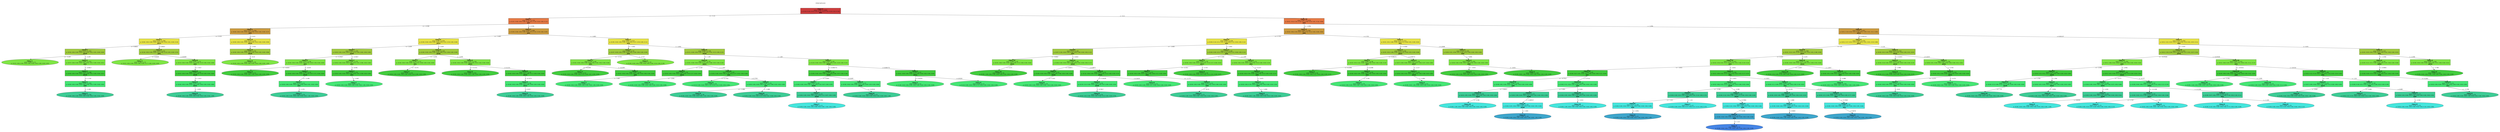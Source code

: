 digraph Tree {
splines=false;
graph [pad=".25", ranksep="0.5", nodesep="1"];
node [shape=rect, style="filled", color="black", fontname="helvetica",fillcolor="white"] ;
edge [fontname="helvetica"] ;
0 [label="mfeat-karhunen", shape=plaintext];
0:s -> 1:n [style=invis];   
1 [label=<<b> Class=1 </b> <br/> error: 1.000, n=2000 <br/> p: (0.10, 0.10, 0.10, 0.10, 0.10, 0.10, 0.10, 0.10, 0.10, 0.10) <br/><b>att1</b>>, fillcolor="0.000 0.7 0.800", shape="rect"];
2 [label=<<b> Class=7 </b> <br/> error: 0.725, n=724 <br/> p: (0.25, 0.00, 0.00, 0.00, 0.04, 0.21, 0.10, 0.26, 0.00, 0.13) <br/><b>att7</b>>, fillcolor="0.055 0.7 0.900", shape="rect"];
1:s -> 2:n [label="<= -5.11"] ;
3 [label=<<b> Class=1 </b> <br/> error: 0.427, n=258 <br/> p: (0.64, 0.00, 0.00, 0.00, 0.03, 0.00, 0.04, 0.02, 0.00, 0.27) <br/><b>att5</b>>, fillcolor="0.109 0.7 0.800", shape="rect"];
2:s -> 3:n [label="<= -2.558"] ;
4 [label=<<b> Class=1 </b> <br/> error: 0.332, n=206 <br/> p: (0.80, 0.00, 0.00, 0.00, 0.04, 0.00, 0.04, 0.01, 0.00, 0.10) <br/><b>att11</b>>, fillcolor="0.164 0.7 0.900", shape="rect"];
3:s -> 4:n [label="<= 5.523"] ;
5 [label=<<b> Class=1 </b> <br/> error: 0.133, n=163 <br/> p: (0.94, 0.00, 0.00, 0.00, 0.01, 0.01, 0.01, 0.01, 0.00, 0.04) <br/><b>att10</b>>, fillcolor="0.218 0.7 0.800", shape="rect"];
4:s -> 5:n [label="<= 0.6821"] ;
6 [label=<<b> Class=1 </b> <br/> error: 0.406, n=11 <br/> p: (0.45, 0.00, 0.00, 0.00, 0.00, 0.00, 0.00, 0.09, 0.00, 0.45) >, fillcolor="0.273 0.7 0.900", shape="oval"];
5:s -> 6:n [label="<= -5.297"] ;
7 [label=<<b> Class=1 </b> <br/> error: 0.069, n=152 <br/> p: (0.97, 0.00, 0.00, 0.00, 0.01, 0.01, 0.01, 0.00, 0.00, 0.01) <br/><b>att5</b>>, fillcolor="0.273 0.7 0.900", shape="rect"];
5:s -> 7:n [label="> -5.297"] ;
8 [label=<<b> Class=1 </b> <br/> error: 0.035, n=148 <br/> p: (0.99, 0.00, 0.00, 0.00, 0.00, 0.00, 0.01, 0.00, 0.00, 0.01) <br/><b>att18</b>>, fillcolor="0.327 0.7 0.800", shape="rect"];
7:s -> 8:n [label="> -0.9817"] ;
9 [label=<<b> Class=1 </b> <br/> error: 0.018, n=143 <br/> p: (0.99, 0.00, 0.00, 0.00, 0.00, 0.00, 0.01, 0.00, 0.00, 0.00) <br/><b>att6</b>>, fillcolor="0.382 0.7 0.900", shape="rect"];
8:s -> 9:n [label="<= 2.742"] ;
10 [label=<<b> Class=1 </b> <br/> error: 0.000, n=136 <br/> p: (1.00, 0.00, 0.00, 0.00, 0.00, 0.00, 0.00, 0.00, 0.00, 0.00) >, fillcolor="0.436 0.7 0.800", shape="oval"];
9:s -> 10:n [label="> -1.248"] ;
11 [label=<<b> Class=9 </b> <br/> error: 0.637, n=43 <br/> p: (0.26, 0.00, 0.00, 0.00, 0.16, 0.00, 0.19, 0.05, 0.00, 0.35) <br/><b>att4</b>>, fillcolor="0.218 0.7 0.800", shape="rect"];
4:s -> 11:n [label="> 0.6821"] ;
12 [label=<<b> Class=1 </b> <br/> error: 0.196, n=12 <br/> p: (0.83, 0.00, 0.00, 0.00, 0.00, 0.00, 0.17, 0.00, 0.00, 0.00) >, fillcolor="0.273 0.7 0.900", shape="oval"];
11:s -> 12:n [label="<= 0.8269"] ;
13 [label=<<b> Class=9 </b> <br/> error: 0.561, n=31 <br/> p: (0.03, 0.00, 0.00, 0.00, 0.23, 0.00, 0.19, 0.06, 0.00, 0.48) <br/><b>att4</b>>, fillcolor="0.273 0.7 0.900", shape="rect"];
11:s -> 13:n [label="> 0.8269"] ;
14 [label=<<b> Class=9 </b> <br/> error: 0.404, n=22 <br/> p: (0.05, 0.00, 0.00, 0.00, 0.00, 0.00, 0.18, 0.09, 0.00, 0.68) <br/><b>att28</b>>, fillcolor="0.327 0.7 0.800", shape="rect"];
13:s -> 14:n [label="<= 7.417"] ;
15 [label=<<b> Class=9 </b> <br/> error: 0.193, n=17 <br/> p: (0.06, 0.00, 0.00, 0.00, 0.00, 0.00, 0.06, 0.00, 0.00, 0.88) <br/><b>att31</b>>, fillcolor="0.382 0.7 0.900", shape="rect"];
14:s -> 15:n [label="<= 1.013"] ;
16 [label=<<b> Class=9 </b> <br/> error: 0.000, n=15 <br/> p: (0.00, 0.00, 0.00, 0.00, 0.00, 0.00, 0.00, 0.00, 0.00, 1.00) >, fillcolor="0.436 0.7 0.800", shape="oval"];
15:s -> 16:n [label="> -1.859"] ;
17 [label=<<b> Class=9 </b> <br/> error: 0.123, n=52 <br/> p: (0.00, 0.00, 0.02, 0.00, 0.00, 0.00, 0.02, 0.02, 0.00, 0.94) <br/><b>att24</b>>, fillcolor="0.164 0.7 0.900", shape="rect"];
3:s -> 17:n [label="> 5.523"] ;
18 [label=<<b> Class=9 </b> <br/> error: 0.043, n=50 <br/> p: (0.00, 0.00, 0.00, 0.00, 0.00, 0.00, 0.00, 0.02, 0.00, 0.98) <br/><b>att18</b>>, fillcolor="0.218 0.7 0.800", shape="rect"];
17:s -> 18:n [label="> -1.416"] ;
19 [label=<<b> Class=9 </b> <br/> error: 0.000, n=49 <br/> p: (0.00, 0.00, 0.00, 0.00, 0.00, 0.00, 0.00, 0.00, 0.00, 1.00) >, fillcolor="0.273 0.7 0.900", shape="oval"];
18:s -> 19:n [label="> -6.22"] ;
20 [label=<<b> Class=7 </b> <br/> error: 0.626, n=466 <br/> p: (0.04, 0.00, 0.00, 0.00, 0.05, 0.33, 0.14, 0.39, 0.00, 0.05) <br/><b>att3</b>>, fillcolor="0.109 0.7 0.800", shape="rect"];
2:s -> 20:n [label="> -2.558"] ;
21 [label=<<b> Class=5 </b> <br/> error: 0.349, n=254 <br/> p: (0.00, 0.00, 0.00, 0.00, 0.00, 0.58, 0.03, 0.39, 0.00, 0.00) <br/><b>att12</b>>, fillcolor="0.164 0.7 0.900", shape="rect"];
20:s -> 21:n [label="<= -1.603"] ;
22 [label=<<b> Class=7 </b> <br/> error: 0.248, n=105 <br/> p: (0.00, 0.00, 0.00, 0.00, 0.01, 0.15, 0.02, 0.82, 0.00, 0.00) <br/><b>att45</b>>, fillcolor="0.218 0.7 0.800", shape="rect"];
21:s -> 22:n [label="<= 1.639"] ;
23 [label=<<b> Class=5 </b> <br/> error: 0.413, n=26 <br/> p: (0.00, 0.00, 0.00, 0.00, 0.04, 0.54, 0.04, 0.38, 0.00, 0.00) <br/><b>att3</b>>, fillcolor="0.273 0.7 0.900", shape="rect"];
22:s -> 23:n [label="<= -0.3927"] ;
24 [label=<<b> Class=5 </b> <br/> error: 0.000, n=12 <br/> p: (0.00, 0.00, 0.00, 0.00, 0.00, 1.00, 0.00, 0.00, 0.00, 0.00) >, fillcolor="0.327 0.7 0.800", shape="oval"];
23:s -> 24:n [label="<= -6.819"] ;
25 [label=<<b> Class=7 </b> <br/> error: 0.389, n=14 <br/> p: (0.00, 0.00, 0.00, 0.00, 0.07, 0.14, 0.07, 0.71, 0.00, 0.00) <br/><b>att10</b>>, fillcolor="0.327 0.7 0.800", shape="rect"];
23:s -> 25:n [label="> -6.819"] ;
26 [label=<<b> Class=7 </b> <br/> error: 0.132, n=11 <br/> p: (0.00, 0.00, 0.00, 0.00, 0.00, 0.00, 0.09, 0.91, 0.00, 0.00) <br/><b>att2</b>>, fillcolor="0.382 0.7 0.900", shape="rect"];
25:s -> 26:n [label="<= -5.349"] ;
27 [label=<<b> Class=7 </b> <br/> error: 0.000, n=10 <br/> p: (0.00, 0.00, 0.00, 0.00, 0.00, 0.00, 0.00, 1.00, 0.00, 0.00) >, fillcolor="0.436 0.7 0.800", shape="oval"];
26:s -> 27:n [label="> -1.372"] ;
28 [label=<<b> Class=7 </b> <br/> error: 0.081, n=79 <br/> p: (0.00, 0.00, 0.00, 0.00, 0.00, 0.03, 0.01, 0.96, 0.00, 0.00) <br/><b>att3</b>>, fillcolor="0.273 0.7 0.900", shape="rect"];
22:s -> 28:n [label="> -0.3927"] ;
29 [label=<<b> Class=7 </b> <br/> error: 0.030, n=76 <br/> p: (0.00, 0.00, 0.00, 0.00, 0.00, 0.00, 0.01, 0.99, 0.00, 0.00) <br/><b>att2</b>>, fillcolor="0.327 0.7 0.800", shape="rect"];
28:s -> 29:n [label="> -8.446"] ;
30 [label=<<b> Class=7 </b> <br/> error: 0.000, n=75 <br/> p: (0.00, 0.00, 0.00, 0.00, 0.00, 0.00, 0.00, 1.00, 0.00, 0.00) >, fillcolor="0.382 0.7 0.900", shape="oval"];
29:s -> 30:n [label="> -2.947"] ;
31 [label=<<b> Class=5 </b> <br/> error: 0.184, n=149 <br/> p: (0.00, 0.00, 0.00, 0.00, 0.00, 0.89, 0.03, 0.08, 0.00, 0.00) <br/><b>att36</b>>, fillcolor="0.218 0.7 0.800", shape="rect"];
21:s -> 31:n [label="> 1.639"] ;
32 [label=<<b> Class=7 </b> <br/> error: 0.343, n=13 <br/> p: (0.00, 0.00, 0.00, 0.00, 0.00, 0.23, 0.08, 0.69, 0.00, 0.00) <br/><b>att1</b>>, fillcolor="0.273 0.7 0.900", shape="rect"];
31:s -> 32:n [label="<= -1.878"] ;
33 [label=<<b> Class=7 </b> <br/> error: 0.141, n=10 <br/> p: (0.00, 0.00, 0.00, 0.00, 0.00, 0.00, 0.10, 0.90, 0.00, 0.00) >, fillcolor="0.327 0.7 0.800", shape="oval"];
32:s -> 33:n [label="<= -6.575"] ;
34 [label=<<b> Class=5 </b> <br/> error: 0.103, n=136 <br/> p: (0.00, 0.00, 0.00, 0.00, 0.00, 0.95, 0.03, 0.02, 0.00, 0.00) <br/><b>att23</b>>, fillcolor="0.273 0.7 0.900", shape="rect"];
31:s -> 34:n [label="> -1.878"] ;
35 [label=<<b> Class=5 </b> <br/> error: 0.000, n=101 <br/> p: (0.00, 0.00, 0.00, 0.00, 0.00, 1.00, 0.00, 0.00, 0.00, 0.00) >, fillcolor="0.327 0.7 0.800", shape="oval"];
34:s -> 35:n [label="<= 0.1531"] ;
36 [label=<<b> Class=5 </b> <br/> error: 0.277, n=35 <br/> p: (0.00, 0.00, 0.00, 0.00, 0.00, 0.80, 0.11, 0.09, 0.00, 0.00) <br/><b>att14</b>>, fillcolor="0.327 0.7 0.800", shape="rect"];
34:s -> 36:n [label="> 0.1531"] ;
37 [label=<<b> Class=5 </b> <br/> error: 0.071, n=26 <br/> p: (0.00, 0.00, 0.00, 0.00, 0.00, 0.96, 0.00, 0.04, 0.00, 0.00) <br/><b>att12</b>>, fillcolor="0.382 0.7 0.900", shape="rect"];
36:s -> 37:n [label="> -0.7273"] ;
38 [label=<<b> Class=5 </b> <br/> error: 0.000, n=24 <br/> p: (0.00, 0.00, 0.00, 0.00, 0.00, 1.00, 0.00, 0.00, 0.00, 0.00) >, fillcolor="0.436 0.7 0.800", shape="oval"];
37:s -> 38:n [label="> 2.037"] ;
39 [label=<<b> Class=7 </b> <br/> error: 0.663, n=212 <br/> p: (0.09, 0.00, 0.00, 0.00, 0.10, 0.03, 0.27, 0.39, 0.00, 0.11) <br/><b>att4</b>>, fillcolor="0.164 0.7 0.900", shape="rect"];
20:s -> 39:n [label="> -1.603"] ;
40 [label=<<b> Class=7 </b> <br/> error: 0.268, n=74 <br/> p: (0.07, 0.00, 0.00, 0.00, 0.00, 0.05, 0.00, 0.84, 0.00, 0.04) <br/><b>att4</b>>, fillcolor="0.218 0.7 0.800", shape="rect"];
39:s -> 40:n [label="<= -3.002"] ;
41 [label=<<b> Class=7 </b> <br/> error: 0.136, n=64 <br/> p: (0.02, 0.00, 0.00, 0.00, 0.00, 0.06, 0.00, 0.92, 0.00, 0.00) <br/><b>att3</b>>, fillcolor="0.273 0.7 0.900", shape="rect"];
40:s -> 41:n [label="<= -3.712"] ;
42 [label=<<b> Class=7 </b> <br/> error: 0.276, n=12 <br/> p: (0.00, 0.00, 0.00, 0.00, 0.00, 0.33, 0.00, 0.67, 0.00, 0.00) >, fillcolor="0.327 0.7 0.800", shape="oval"];
41:s -> 42:n [label="<= -0.6399"] ;
43 [label=<<b> Class=7 </b> <br/> error: 0.041, n=52 <br/> p: (0.02, 0.00, 0.00, 0.00, 0.00, 0.00, 0.00, 0.98, 0.00, 0.00) <br/><b>att6</b>>, fillcolor="0.327 0.7 0.800", shape="rect"];
41:s -> 43:n [label="> -0.6399"] ;
44 [label=<<b> Class=7 </b> <br/> error: 0.000, n=51 <br/> p: (0.00, 0.00, 0.00, 0.00, 0.00, 0.00, 0.00, 1.00, 0.00, 0.00) >, fillcolor="0.382 0.7 0.900", shape="oval"];
43:s -> 44:n [label="> -7.497"] ;
45 [label=<<b> Class=1 </b> <br/> error: 0.473, n=10 <br/> p: (0.40, 0.00, 0.00, 0.00, 0.00, 0.00, 0.00, 0.30, 0.00, 0.30) >, fillcolor="0.273 0.7 0.900", shape="oval"];
40:s -> 45:n [label="> -3.712"] ;
46 [label=<<b> Class=6 </b> <br/> error: 0.666, n=138 <br/> p: (0.11, 0.00, 0.00, 0.00, 0.16, 0.01, 0.41, 0.15, 0.00, 0.15) <br/><b>att26</b>>, fillcolor="0.218 0.7 0.800", shape="rect"];
39:s -> 46:n [label="> -3.002"] ;
47 [label=<<b> Class=6 </b> <br/> error: 0.457, n=79 <br/> p: (0.01, 0.00, 0.00, 0.00, 0.13, 0.03, 0.68, 0.05, 0.00, 0.10) <br/><b>att21</b>>, fillcolor="0.273 0.7 0.900", shape="rect"];
46:s -> 47:n [label="<= -1.09"] ;
48 [label=<<b> Class=9 </b> <br/> error: 0.446, n=18 <br/> p: (0.00, 0.00, 0.00, 0.00, 0.00, 0.00, 0.39, 0.17, 0.00, 0.44) <br/><b>att14</b>>, fillcolor="0.327 0.7 0.800", shape="rect"];
47:s -> 48:n [label="<= -2.387"] ;
49 [label=<<b> Class=9 </b> <br/> error: 0.217, n=10 <br/> p: (0.00, 0.00, 0.00, 0.00, 0.00, 0.00, 0.00, 0.20, 0.00, 0.80) >, fillcolor="0.382 0.7 0.900", shape="oval"];
48:s -> 49:n [label="<= -1.091"] ;
50 [label=<<b> Class=6 </b> <br/> error: 0.323, n=61 <br/> p: (0.02, 0.00, 0.00, 0.00, 0.16, 0.03, 0.77, 0.02, 0.00, 0.00) <br/><b>att5</b>>, fillcolor="0.327 0.7 0.800", shape="rect"];
47:s -> 50:n [label="> -2.387"] ;
51 [label=<<b> Class=4 </b> <br/> error: 0.408, n=10 <br/> p: (0.10, 0.00, 0.00, 0.00, 0.70, 0.10, 0.10, 0.00, 0.00, 0.00) >, fillcolor="0.382 0.7 0.900", shape="oval"];
50:s -> 51:n [label="<= 0.7793"] ;
52 [label=<<b> Class=6 </b> <br/> error: 0.180, n=51 <br/> p: (0.00, 0.00, 0.00, 0.00, 0.06, 0.02, 0.90, 0.02, 0.00, 0.00) <br/><b>att2</b>>, fillcolor="0.382 0.7 0.900", shape="rect"];
50:s -> 52:n [label="> 0.7793"] ;
53 [label=<<b> Class=6 </b> <br/> error: 0.000, n=38 <br/> p: (0.00, 0.00, 0.00, 0.00, 0.00, 0.00, 1.00, 0.00, 0.00, 0.00) >, fillcolor="0.436 0.7 0.800", shape="oval"];
52:s -> 53:n [label="<= -1.468"] ;
54 [label=<<b> Class=6 </b> <br/> error: 0.448, n=13 <br/> p: (0.00, 0.00, 0.00, 0.00, 0.23, 0.08, 0.62, 0.08, 0.00, 0.00) >, fillcolor="0.436 0.7 0.800", shape="oval"];
52:s -> 54:n [label="> -1.468"] ;
55 [label=<<b> Class=7 </b> <br/> error: 0.655, n=59 <br/> p: (0.24, 0.00, 0.00, 0.00, 0.20, 0.00, 0.05, 0.29, 0.00, 0.22) <br/><b>att10</b>>, fillcolor="0.273 0.7 0.900", shape="rect"];
46:s -> 55:n [label="> -1.09"] ;
56 [label=<<b> Class=7 </b> <br/> error: 0.489, n=36 <br/> p: (0.00, 0.00, 0.00, 0.00, 0.11, 0.00, 0.06, 0.47, 0.00, 0.36) <br/><b>att25</b>>, fillcolor="0.327 0.7 0.800", shape="rect"];
55:s -> 56:n [label="<= 0.006772"] ;
57 [label=<<b> Class=7 </b> <br/> error: 0.415, n=21 <br/> p: (0.00, 0.00, 0.00, 0.00, 0.19, 0.00, 0.10, 0.67, 0.00, 0.05) <br/><b>att59</b>>, fillcolor="0.382 0.7 0.900", shape="rect"];
56:s -> 57:n [label="<= 0.645"] ;
58 [label=<<b> Class=7 </b> <br/> error: 0.171, n=15 <br/> p: (0.00, 0.00, 0.00, 0.00, 0.00, 0.00, 0.13, 0.87, 0.00, 0.00) <br/><b>att20</b>>, fillcolor="0.436 0.7 0.800", shape="rect"];
57:s -> 58:n [label="> -1.21"] ;
59 [label=<<b> Class=7 </b> <br/> error: 0.000, n=13 <br/> p: (0.00, 0.00, 0.00, 0.00, 0.00, 0.00, 0.00, 1.00, 0.00, 0.00) >, fillcolor="0.491 0.7 0.900", shape="oval"];
58:s -> 59:n [label="<= 3.426"] ;
60 [label=<<b> Class=9 </b> <br/> error: 0.217, n=15 <br/> p: (0.00, 0.00, 0.00, 0.00, 0.00, 0.00, 0.00, 0.20, 0.00, 0.80) <br/><b>att39</b>>, fillcolor="0.382 0.7 0.900", shape="rect"];
56:s -> 60:n [label="> 0.645"] ;
61 [label=<<b> Class=9 </b> <br/> error: 0.000, n=12 <br/> p: (0.00, 0.00, 0.00, 0.00, 0.00, 0.00, 0.00, 0.00, 0.00, 1.00) >, fillcolor="0.436 0.7 0.800", shape="oval"];
60:s -> 61:n [label="<= 0.4534"] ;
62 [label=<<b> Class=1 </b> <br/> error: 0.350, n=23 <br/> p: (0.61, 0.00, 0.00, 0.00, 0.35, 0.00, 0.04, 0.00, 0.00, 0.00) <br/><b>att11</b>>, fillcolor="0.327 0.7 0.800", shape="rect"];
55:s -> 62:n [label="> 0.006772"] ;
63 [label=<<b> Class=1 </b> <br/> error: 0.000, n=12 <br/> p: (1.00, 0.00, 0.00, 0.00, 0.00, 0.00, 0.00, 0.00, 0.00, 0.00) >, fillcolor="0.382 0.7 0.900", shape="oval"];
62:s -> 63:n [label="<= 0.4524"] ;
64 [label=<<b> Class=4 </b> <br/> error: 0.330, n=11 <br/> p: (0.18, 0.00, 0.00, 0.00, 0.73, 0.00, 0.09, 0.00, 0.00, 0.00) >, fillcolor="0.382 0.7 0.900", shape="oval"];
62:s -> 64:n [label="> 0.4524"] ;
65 [label=<<b> Class=10 </b> <br/> error: 0.907, n=1276 <br/> p: (0.01, 0.16, 0.16, 0.16, 0.13, 0.04, 0.10, 0.01, 0.16, 0.08) <br/><b>att3</b>>, fillcolor="0.055 0.7 0.900", shape="rect"];
1:s -> 65:n [label="> -5.11"] ;
66 [label=<<b> Class=2 </b> <br/> error: 0.663, n=339 <br/> p: (0.02, 0.06, 0.54, 0.01, 0.05, 0.12, 0.12, 0.02, 0.00, 0.06) <br/><b>att6</b>>, fillcolor="0.109 0.7 0.800", shape="rect"];
65:s -> 66:n [label="<= -1.056"] ;
67 [label=<<b> Class=6 </b> <br/> error: 0.829, n=128 <br/> p: (0.04, 0.14, 0.11, 0.01, 0.12, 0.09, 0.33, 0.04, 0.00, 0.12) <br/><b>att2</b>>, fillcolor="0.164 0.7 0.900", shape="rect"];
66:s -> 67:n [label="<= 1.733"] ;
68 [label=<<b> Class=6 </b> <br/> error: 0.570, n=68 <br/> p: (0.07, 0.26, 0.00, 0.00, 0.06, 0.00, 0.49, 0.00, 0.00, 0.12) <br/><b>att2</b>>, fillcolor="0.218 0.7 0.800", shape="rect"];
67:s -> 68:n [label="<= -1.642"] ;
69 [label=<<b> Class=10 </b> <br/> error: 0.266, n=20 <br/> p: (0.05, 0.80, 0.00, 0.00, 0.00, 0.00, 0.15, 0.00, 0.00, 0.00) <br/><b>att25</b>>, fillcolor="0.273 0.7 0.900", shape="rect"];
68:s -> 69:n [label="<= -6.822"] ;
70 [label=<<b> Class=10 </b> <br/> error: 0.000, n=16 <br/> p: (0.00, 1.00, 0.00, 0.00, 0.00, 0.00, 0.00, 0.00, 0.00, 0.00) >, fillcolor="0.327 0.7 0.800", shape="oval"];
69:s -> 70:n [label="> -3.171"] ;
71 [label=<<b> Class=6 </b> <br/> error: 0.495, n=48 <br/> p: (0.08, 0.04, 0.00, 0.00, 0.08, 0.00, 0.62, 0.00, 0.00, 0.17) <br/><b>att18</b>>, fillcolor="0.273 0.7 0.900", shape="rect"];
68:s -> 71:n [label="> -6.822"] ;
72 [label=<<b> Class=6 </b> <br/> error: 0.078, n=23 <br/> p: (0.00, 0.00, 0.00, 0.00, 0.04, 0.00, 0.96, 0.00, 0.00, 0.00) <br/><b>att28</b>>, fillcolor="0.327 0.7 0.800", shape="rect"];
71:s -> 72:n [label="<= 0.8871"] ;
73 [label=<<b> Class=6 </b> <br/> error: 0.000, n=22 <br/> p: (0.00, 0.00, 0.00, 0.00, 0.00, 0.00, 1.00, 0.00, 0.00, 0.00) >, fillcolor="0.382 0.7 0.900", shape="oval"];
72:s -> 73:n [label="<= 3.103"] ;
74 [label=<<b> Class=6 </b> <br/> error: 0.642, n=25 <br/> p: (0.16, 0.08, 0.00, 0.00, 0.12, 0.00, 0.32, 0.00, 0.00, 0.32) <br/><b>att23</b>>, fillcolor="0.327 0.7 0.800", shape="rect"];
71:s -> 74:n [label="> 0.8871"] ;
75 [label=<<b> Class=9 </b> <br/> error: 0.509, n=14 <br/> p: (0.29, 0.14, 0.00, 0.00, 0.00, 0.00, 0.07, 0.00, 0.00, 0.50) <br/><b>att38</b>>, fillcolor="0.382 0.7 0.900", shape="rect"];
74:s -> 75:n [label="<= 0.5639"] ;
76 [label=<<b> Class=9 </b> <br/> error: 0.348, n=10 <br/> p: (0.00, 0.20, 0.00, 0.00, 0.00, 0.00, 0.10, 0.00, 0.00, 0.70) >, fillcolor="0.436 0.7 0.800", shape="oval"];
75:s -> 76:n [label="> -0.7817"] ;
77 [label=<<b> Class=6 </b> <br/> error: 0.373, n=11 <br/> p: (0.00, 0.00, 0.00, 0.00, 0.27, 0.00, 0.64, 0.00, 0.00, 0.09) >, fillcolor="0.382 0.7 0.900", shape="oval"];
74:s -> 77:n [label="> 0.5639"] ;
78 [label=<<b> Class=2 </b> <br/> error: 0.779, n=60 <br/> p: (0.00, 0.00, 0.23, 0.02, 0.20, 0.20, 0.15, 0.08, 0.00, 0.12) <br/><b>att5</b>>, fillcolor="0.218 0.7 0.800", shape="rect"];
67:s -> 78:n [label="> -1.642"] ;
79 [label=<<b> Class=5 </b> <br/> error: 0.642, n=29 <br/> p: (0.00, 0.00, 0.00, 0.03, 0.24, 0.41, 0.10, 0.17, 0.00, 0.03) <br/><b>att17</b>>, fillcolor="0.273 0.7 0.900", shape="rect"];
78:s -> 79:n [label="<= 2.309"] ;
80 [label=<<b> Class=5 </b> <br/> error: 0.273, n=15 <br/> p: (0.00, 0.00, 0.00, 0.07, 0.00, 0.80, 0.00, 0.13, 0.00, 0.00) <br/><b>att3</b>>, fillcolor="0.327 0.7 0.800", shape="rect"];
79:s -> 80:n [label="<= -2.353"] ;
81 [label=<<b> Class=5 </b> <br/> error: 0.118, n=13 <br/> p: (0.00, 0.00, 0.00, 0.00, 0.00, 0.92, 0.00, 0.08, 0.00, 0.00) <br/><b>att8</b>>, fillcolor="0.382 0.7 0.900", shape="rect"];
80:s -> 81:n [label="<= -2.777"] ;
82 [label=<<b> Class=5 </b> <br/> error: 0.000, n=12 <br/> p: (0.00, 0.00, 0.00, 0.00, 0.00, 1.00, 0.00, 0.00, 0.00, 0.00) >, fillcolor="0.436 0.7 0.800", shape="oval"];
81:s -> 82:n [label="> -10.21"] ;
83 [label=<<b> Class=4 </b> <br/> error: 0.519, n=14 <br/> p: (0.00, 0.00, 0.00, 0.00, 0.50, 0.00, 0.21, 0.21, 0.00, 0.07) >, fillcolor="0.327 0.7 0.800", shape="oval"];
79:s -> 83:n [label="> -2.353"] ;
84 [label=<<b> Class=2 </b> <br/> error: 0.560, n=31 <br/> p: (0.00, 0.00, 0.45, 0.00, 0.16, 0.00, 0.19, 0.00, 0.00, 0.19) <br/><b>att4</b>>, fillcolor="0.273 0.7 0.900", shape="rect"];
78:s -> 84:n [label="> 2.309"] ;
85 [label=<<b> Class=2 </b> <br/> error: 0.439, n=26 <br/> p: (0.00, 0.00, 0.54, 0.00, 0.00, 0.00, 0.23, 0.00, 0.00, 0.23) <br/><b>att6</b>>, fillcolor="0.327 0.7 0.800", shape="rect"];
84:s -> 85:n [label="<= 8.157"] ;
86 [label=<<b> Class=2 </b> <br/> error: 0.265, n=20 <br/> p: (0.00, 0.00, 0.70, 0.00, 0.00, 0.00, 0.00, 0.00, 0.00, 0.30) <br/><b>att3</b>>, fillcolor="0.382 0.7 0.900", shape="rect"];
85:s -> 86:n [label="> -3.675"] ;
87 [label=<<b> Class=2 </b> <br/> error: 0.000, n=12 <br/> p: (0.00, 0.00, 1.00, 0.00, 0.00, 0.00, 0.00, 0.00, 0.00, 0.00) >, fillcolor="0.436 0.7 0.800", shape="oval"];
86:s -> 87:n [label="<= -5.492"] ;
88 [label=<<b> Class=2 </b> <br/> error: 0.315, n=211 <br/> p: (0.01, 0.01, 0.80, 0.00, 0.00, 0.13, 0.00, 0.01, 0.00, 0.02) <br/><b>att1</b>>, fillcolor="0.164 0.7 0.900", shape="rect"];
66:s -> 88:n [label="> 1.733"] ;
89 [label=<<b> Class=2 </b> <br/> error: 0.531, n=66 <br/> p: (0.05, 0.02, 0.48, 0.00, 0.00, 0.35, 0.00, 0.03, 0.00, 0.08) <br/><b>att15</b>>, fillcolor="0.218 0.7 0.800", shape="rect"];
88:s -> 89:n [label="<= 0.3008"] ;
90 [label=<<b> Class=5 </b> <br/> error: 0.487, n=36 <br/> p: (0.03, 0.03, 0.22, 0.00, 0.00, 0.58, 0.00, 0.00, 0.00, 0.14) <br/><b>att7</b>>, fillcolor="0.273 0.7 0.900", shape="rect"];
89:s -> 90:n [label="<= 0.08272"] ;
91 [label=<<b> Class=2 </b> <br/> error: 0.578, n=16 <br/> p: (0.06, 0.06, 0.44, 0.00, 0.00, 0.12, 0.00, 0.00, 0.00, 0.31) >, fillcolor="0.327 0.7 0.800", shape="oval"];
90:s -> 91:n [label="<= 0.2298"] ;
92 [label=<<b> Class=5 </b> <br/> error: 0.086, n=20 <br/> p: (0.00, 0.00, 0.05, 0.00, 0.00, 0.95, 0.00, 0.00, 0.00, 0.00) <br/><b>att2</b>>, fillcolor="0.327 0.7 0.800", shape="rect"];
90:s -> 92:n [label="> 0.2298"] ;
93 [label=<<b> Class=5 </b> <br/> error: 0.000, n=19 <br/> p: (0.00, 0.00, 0.00, 0.00, 0.00, 1.00, 0.00, 0.00, 0.00, 0.00) >, fillcolor="0.382 0.7 0.900", shape="oval"];
92:s -> 93:n [label="> -1.536"] ;
94 [label=<<b> Class=2 </b> <br/> error: 0.313, n=30 <br/> p: (0.07, 0.00, 0.80, 0.00, 0.00, 0.07, 0.00, 0.07, 0.00, 0.00) <br/><b>att37</b>>, fillcolor="0.273 0.7 0.900", shape="rect"];
89:s -> 94:n [label="> 0.08272"] ;
95 [label=<<b> Class=2 </b> <br/> error: 0.121, n=25 <br/> p: (0.00, 0.00, 0.92, 0.00, 0.00, 0.00, 0.00, 0.08, 0.00, 0.00) <br/><b>att16</b>>, fillcolor="0.327 0.7 0.800", shape="rect"];
94:s -> 95:n [label="> -1.117"] ;
96 [label=<<b> Class=2 </b> <br/> error: 0.000, n=23 <br/> p: (0.00, 0.00, 1.00, 0.00, 0.00, 0.00, 0.00, 0.00, 0.00, 0.00) >, fillcolor="0.382 0.7 0.900", shape="oval"];
95:s -> 96:n [label="> -2.992"] ;
97 [label=<<b> Class=2 </b> <br/> error: 0.114, n=145 <br/> p: (0.00, 0.01, 0.94, 0.01, 0.00, 0.03, 0.00, 0.00, 0.00, 0.00) <br/><b>att4</b>>, fillcolor="0.218 0.7 0.800", shape="rect"];
88:s -> 97:n [label="> 0.3008"] ;
98 [label=<<b> Class=2 </b> <br/> error: 0.066, n=142 <br/> p: (0.00, 0.00, 0.96, 0.00, 0.00, 0.04, 0.00, 0.00, 0.00, 0.00) <br/><b>att8</b>>, fillcolor="0.273 0.7 0.900", shape="rect"];
97:s -> 98:n [label="> -3.846"] ;
99 [label=<<b> Class=2 </b> <br/> error: 0.295, n=12 <br/> p: (0.00, 0.00, 0.58, 0.00, 0.00, 0.42, 0.00, 0.00, 0.00, 0.00) >, fillcolor="0.327 0.7 0.800", shape="oval"];
98:s -> 99:n [label="<= -3.053"] ;
100 [label=<<b> Class=2 </b> <br/> error: 0.000, n=130 <br/> p: (0.00, 0.00, 1.00, 0.00, 0.00, 0.00, 0.00, 0.00, 0.00, 0.00) >, fillcolor="0.327 0.7 0.800", shape="oval"];
98:s -> 100:n [label="> -3.053"] ;
101 [label=<<b> Class=8 </b> <br/> error: 0.818, n=937 <br/> p: (0.01, 0.19, 0.02, 0.21, 0.16, 0.01, 0.09, 0.01, 0.21, 0.09) <br/><b>att11</b>>, fillcolor="0.109 0.7 0.800", shape="rect"];
65:s -> 101:n [label="> -1.056"] ;
102 [label=<<b> Class=3 </b> <br/> error: 0.649, n=519 <br/> p: (0.01, 0.17, 0.01, 0.35, 0.02, 0.01, 0.01, 0.01, 0.34, 0.08) <br/><b>att27</b>>, fillcolor="0.164 0.7 0.900", shape="rect"];
101:s -> 102:n [label="<= 0.02137"] ;
103 [label=<<b> Class=8 </b> <br/> error: 0.642, n=369 <br/> p: (0.01, 0.22, 0.01, 0.14, 0.02, 0.01, 0.01, 0.01, 0.48, 0.09) <br/><b>att21</b>>, fillcolor="0.218 0.7 0.800", shape="rect"];
102:s -> 103:n [label="<= 2.6"] ;
104 [label=<<b> Class=10 </b> <br/> error: 0.745, n=221 <br/> p: (0.02, 0.34, 0.01, 0.21, 0.03, 0.01, 0.01, 0.02, 0.19, 0.16) <br/><b>att2</b>>, fillcolor="0.273 0.7 0.900", shape="rect"];
103:s -> 104:n [label="<= 2.225"] ;
105 [label=<<b> Class=10 </b> <br/> error: 0.436, n=95 <br/> p: (0.04, 0.67, 0.01, 0.01, 0.01, 0.00, 0.00, 0.00, 0.21, 0.04) <br/><b>att7</b>>, fillcolor="0.327 0.7 0.800", shape="rect"];
104:s -> 105:n [label="<= -3.831"] ;
106 [label=<<b> Class=10 </b> <br/> error: 0.280, n=50 <br/> p: (0.08, 0.82, 0.00, 0.00, 0.02, 0.00, 0.00, 0.00, 0.00, 0.08) <br/><b>att9</b>>, fillcolor="0.382 0.7 0.900", shape="rect"];
105:s -> 106:n [label="<= -0.7512"] ;
107 [label=<<b> Class=10 </b> <br/> error: 0.083, n=42 <br/> p: (0.05, 0.95, 0.00, 0.00, 0.00, 0.00, 0.00, 0.00, 0.00, 0.00) <br/><b>att21</b>>, fillcolor="0.436 0.7 0.800", shape="rect"];
106:s -> 107:n [label="<= -0.8657"] ;
108 [label=<<b> Class=10 </b> <br/> error: 0.000, n=40 <br/> p: (0.00, 1.00, 0.00, 0.00, 0.00, 0.00, 0.00, 0.00, 0.00, 0.00) >, fillcolor="0.491 0.7 0.900", shape="oval"];
107:s -> 108:n [label="> -3.748"] ;
109 [label=<<b> Class=10 </b> <br/> error: 0.379, n=45 <br/> p: (0.00, 0.51, 0.02, 0.02, 0.00, 0.00, 0.00, 0.00, 0.44, 0.00) <br/><b>att5</b>>, fillcolor="0.382 0.7 0.900", shape="rect"];
105:s -> 109:n [label="> -0.7512"] ;
110 [label=<<b> Class=8 </b> <br/> error: 0.279, n=23 <br/> p: (0.00, 0.09, 0.04, 0.04, 0.00, 0.00, 0.00, 0.00, 0.83, 0.00) <br/><b>att40</b>>, fillcolor="0.436 0.7 0.800", shape="rect"];
109:s -> 110:n [label="<= 5.901"] ;
111 [label=<<b> Class=8 </b> <br/> error: 0.086, n=20 <br/> p: (0.00, 0.05, 0.00, 0.00, 0.00, 0.00, 0.00, 0.00, 0.95, 0.00) <br/><b>att48</b>>, fillcolor="0.491 0.7 0.900", shape="rect"];
110:s -> 111:n [label="> -0.08557"] ;
112 [label=<<b> Class=8 </b> <br/> error: 0.000, n=18 <br/> p: (0.00, 0.00, 0.00, 0.00, 0.00, 0.00, 0.00, 0.00, 1.00, 0.00) >, fillcolor="0.545 0.7 0.800", shape="oval"];
111:s -> 112:n [label="> -1.565"] ;
113 [label=<<b> Class=10 </b> <br/> error: 0.080, n=22 <br/> p: (0.00, 0.95, 0.00, 0.00, 0.00, 0.00, 0.00, 0.00, 0.05, 0.00) <br/><b>att4</b>>, fillcolor="0.436 0.7 0.800", shape="rect"];
109:s -> 113:n [label="> 5.901"] ;
114 [label=<<b> Class=10 </b> <br/> error: 0.000, n=21 <br/> p: (0.00, 1.00, 0.00, 0.00, 0.00, 0.00, 0.00, 0.00, 0.00, 0.00) >, fillcolor="0.491 0.7 0.900", shape="oval"];
113:s -> 114:n [label="> -3.033"] ;
115 [label=<<b> Class=3 </b> <br/> error: 0.747, n=126 <br/> p: (0.01, 0.09, 0.02, 0.37, 0.04, 0.02, 0.02, 0.03, 0.17, 0.25) <br/><b>att1</b>>, fillcolor="0.327 0.7 0.800", shape="rect"];
104:s -> 115:n [label="> -3.831"] ;
116 [label=<<b> Class=9 </b> <br/> error: 0.716, n=65 <br/> p: (0.02, 0.06, 0.03, 0.22, 0.08, 0.05, 0.03, 0.06, 0.00, 0.46) <br/><b>att10</b>>, fillcolor="0.382 0.7 0.900", shape="rect"];
115:s -> 116:n [label="<= 2.653"] ;
117 [label=<<b> Class=9 </b> <br/> error: 0.436, n=40 <br/> p: (0.00, 0.00, 0.03, 0.05, 0.05, 0.00, 0.05, 0.10, 0.00, 0.72) <br/><b>att7</b>>, fillcolor="0.436 0.7 0.800", shape="rect"];
116:s -> 117:n [label="<= -2.585"] ;
118 [label=<<b> Class=9 </b> <br/> error: 0.177, n=28 <br/> p: (0.00, 0.00, 0.04, 0.07, 0.00, 0.00, 0.00, 0.00, 0.00, 0.89) <br/><b>att9</b>>, fillcolor="0.491 0.7 0.900", shape="rect"];
117:s -> 118:n [label="<= -1.24"] ;
119 [label=<<b> Class=9 </b> <br/> error: 0.000, n=23 <br/> p: (0.00, 0.00, 0.00, 0.00, 0.00, 0.00, 0.00, 0.00, 0.00, 1.00) >, fillcolor="0.545 0.7 0.800", shape="oval"];
118:s -> 119:n [label="<= 2.851"] ;
120 [label=<<b> Class=7 </b> <br/> error: 0.577, n=12 <br/> p: (0.00, 0.00, 0.00, 0.00, 0.17, 0.00, 0.17, 0.33, 0.00, 0.33) >, fillcolor="0.491 0.7 0.900", shape="oval"];
117:s -> 120:n [label="> -1.24"] ;
121 [label=<<b> Class=3 </b> <br/> error: 0.669, n=25 <br/> p: (0.04, 0.16, 0.04, 0.48, 0.12, 0.12, 0.00, 0.00, 0.00, 0.04) <br/><b>att15</b>>, fillcolor="0.436 0.7 0.800", shape="rect"];
116:s -> 121:n [label="> -2.585"] ;
122 [label=<<b> Class=3 </b> <br/> error: 0.402, n=18 <br/> p: (0.00, 0.22, 0.06, 0.67, 0.00, 0.00, 0.00, 0.00, 0.00, 0.06) <br/><b>att9</b>>, fillcolor="0.491 0.7 0.900", shape="rect"];
121:s -> 122:n [label="> 0.7091"] ;
123 [label=<<b> Class=3 </b> <br/> error: 0.118, n=13 <br/> p: (0.00, 0.00, 0.00, 0.92, 0.00, 0.00, 0.00, 0.00, 0.00, 0.08) <br/><b>att6</b>>, fillcolor="0.545 0.7 0.800", shape="rect"];
122:s -> 123:n [label="> -4.636"] ;
124 [label=<<b> Class=3 </b> <br/> error: 0.000, n=12 <br/> p: (0.00, 0.00, 0.00, 1.00, 0.00, 0.00, 0.00, 0.00, 0.00, 0.00) >, fillcolor="0.600 0.7 0.900", shape="oval"];
123:s -> 124:n [label="<= 1.21"] ;
125 [label=<<b> Class=3 </b> <br/> error: 0.444, n=61 <br/> p: (0.00, 0.11, 0.00, 0.52, 0.00, 0.00, 0.00, 0.00, 0.34, 0.02) <br/><b>att1</b>>, fillcolor="0.382 0.7 0.900", shape="rect"];
115:s -> 125:n [label="> 2.653"] ;
126 [label=<<b> Class=3 </b> <br/> error: 0.237, n=35 <br/> p: (0.00, 0.09, 0.00, 0.86, 0.00, 0.00, 0.00, 0.00, 0.03, 0.03) <br/><b>att37</b>>, fillcolor="0.436 0.7 0.800", shape="rect"];
125:s -> 126:n [label="<= 8.101"] ;
127 [label=<<b> Class=3 </b> <br/> error: 0.062, n=31 <br/> p: (0.00, 0.00, 0.00, 0.97, 0.00, 0.00, 0.00, 0.00, 0.03, 0.00) <br/><b>att27</b>>, fillcolor="0.491 0.7 0.900", shape="rect"];
126:s -> 127:n [label="> -1.808"] ;
128 [label=<<b> Class=3 </b> <br/> error: 0.000, n=28 <br/> p: (0.00, 0.00, 0.00, 1.00, 0.00, 0.00, 0.00, 0.00, 0.00, 0.00) >, fillcolor="0.545 0.7 0.800", shape="oval"];
127:s -> 128:n [label="> 0.9844"] ;
129 [label=<<b> Class=8 </b> <br/> error: 0.298, n=26 <br/> p: (0.00, 0.15, 0.00, 0.08, 0.00, 0.00, 0.00, 0.00, 0.77, 0.00) <br/><b>att2</b>>, fillcolor="0.436 0.7 0.800", shape="rect"];
125:s -> 129:n [label="> 8.101"] ;
130 [label=<<b> Class=8 </b> <br/> error: 0.086, n=20 <br/> p: (0.00, 0.00, 0.00, 0.05, 0.00, 0.00, 0.00, 0.00, 0.95, 0.00) <br/><b>att2</b>>, fillcolor="0.491 0.7 0.900", shape="rect"];
129:s -> 130:n [label="> -0.3564"] ;
131 [label=<<b> Class=8 </b> <br/> error: 0.000, n=19 <br/> p: (0.00, 0.00, 0.00, 0.00, 0.00, 0.00, 0.00, 0.00, 1.00, 0.00) >, fillcolor="0.545 0.7 0.800", shape="oval"];
130:s -> 131:n [label="> 0.6676"] ;
132 [label=<<b> Class=8 </b> <br/> error: 0.151, n=148 <br/> p: (0.00, 0.04, 0.00, 0.02, 0.01, 0.00, 0.01, 0.00, 0.93, 0.00) <br/><b>att10</b>>, fillcolor="0.273 0.7 0.900", shape="rect"];
103:s -> 132:n [label="> 2.225"] ;
133 [label=<<b> Class=10 </b> <br/> error: 0.638, n=11 <br/> p: (0.00, 0.36, 0.00, 0.18, 0.09, 0.00, 0.09, 0.00, 0.27, 0.00) >, fillcolor="0.327 0.7 0.800", shape="oval"];
132:s -> 133:n [label="<= -2.857"] ;
134 [label=<<b> Class=8 </b> <br/> error: 0.052, n=137 <br/> p: (0.00, 0.01, 0.00, 0.01, 0.00, 0.00, 0.00, 0.00, 0.98, 0.00) <br/><b>att7</b>>, fillcolor="0.327 0.7 0.800", shape="rect"];
132:s -> 134:n [label="> -2.857"] ;
135 [label=<<b> Class=8 </b> <br/> error: 0.000, n=129 <br/> p: (0.00, 0.00, 0.00, 0.00, 0.00, 0.00, 0.00, 0.00, 1.00, 0.00) >, fillcolor="0.382 0.7 0.900", shape="oval"];
134:s -> 135:n [label="> -2.088"] ;
136 [label=<<b> Class=3 </b> <br/> error: 0.213, n=150 <br/> p: (0.00, 0.03, 0.00, 0.89, 0.03, 0.01, 0.00, 0.00, 0.01, 0.03) <br/><b>att15</b>>, fillcolor="0.218 0.7 0.800", shape="rect"];
102:s -> 136:n [label="> 2.6"] ;
137 [label=<<b> Class=3 </b> <br/> error: 0.619, n=22 <br/> p: (0.00, 0.18, 0.00, 0.41, 0.23, 0.05, 0.00, 0.00, 0.00, 0.14) <br/><b>att14</b>>, fillcolor="0.273 0.7 0.900", shape="rect"];
136:s -> 137:n [label="<= 0.1833"] ;
138 [label=<<b> Class=4 </b> <br/> error: 0.550, n=13 <br/> p: (0.00, 0.31, 0.00, 0.08, 0.38, 0.00, 0.00, 0.00, 0.00, 0.23) >, fillcolor="0.327 0.7 0.800", shape="oval"];
137:s -> 138:n [label="> -1.988"] ;
139 [label=<<b> Class=3 </b> <br/> error: 0.059, n=128 <br/> p: (0.00, 0.01, 0.00, 0.98, 0.00, 0.00, 0.00, 0.00, 0.01, 0.01) <br/><b>att41</b>>, fillcolor="0.273 0.7 0.900", shape="rect"];
136:s -> 139:n [label="> 0.1833"] ;
140 [label=<<b> Class=3 </b> <br/> error: 0.020, n=124 <br/> p: (0.00, 0.01, 0.00, 0.99, 0.00, 0.00, 0.00, 0.00, 0.00, 0.00) <br/><b>att21</b>>, fillcolor="0.327 0.7 0.800", shape="rect"];
139:s -> 140:n [label="> -2.793"] ;
141 [label=<<b> Class=3 </b> <br/> error: 0.118, n=13 <br/> p: (0.00, 0.08, 0.00, 0.92, 0.00, 0.00, 0.00, 0.00, 0.00, 0.00) <br/><b>att2</b>>, fillcolor="0.382 0.7 0.900", shape="rect"];
140:s -> 141:n [label="<= -2.273"] ;
142 [label=<<b> Class=3 </b> <br/> error: 0.000, n=12 <br/> p: (0.00, 0.00, 0.00, 1.00, 0.00, 0.00, 0.00, 0.00, 0.00, 0.00) >, fillcolor="0.436 0.7 0.800", shape="oval"];
141:s -> 142:n [label="> -6.62"] ;
143 [label=<<b> Class=3 </b> <br/> error: 0.000, n=111 <br/> p: (0.00, 0.00, 0.00, 1.00, 0.00, 0.00, 0.00, 0.00, 0.00, 0.00) >, fillcolor="0.382 0.7 0.900", shape="oval"];
140:s -> 143:n [label="> -2.273"] ;
144 [label=<<b> Class=4 </b> <br/> error: 0.752, n=418 <br/> p: (0.01, 0.22, 0.03, 0.03, 0.34, 0.00, 0.19, 0.01, 0.05, 0.11) <br/><b>att4</b>>, fillcolor="0.164 0.7 0.900", shape="rect"];
101:s -> 144:n [label="> 0.02137"] ;
145 [label=<<b> Class=10 </b> <br/> error: 0.778, n=293 <br/> p: (0.01, 0.30, 0.04, 0.05, 0.09, 0.00, 0.27, 0.01, 0.07, 0.16) <br/><b>att25</b>>, fillcolor="0.218 0.7 0.800", shape="rect"];
144:s -> 145:n [label="<= 7.474"] ;
146 [label=<<b> Class=6 </b> <br/> error: 0.711, n=162 <br/> p: (0.01, 0.06, 0.02, 0.08, 0.13, 0.00, 0.46, 0.02, 0.04, 0.18) <br/><b>att9</b>>, fillcolor="0.273 0.7 0.900", shape="rect"];
145:s -> 146:n [label="<= -0.07838"] ;
147 [label=<<b> Class=6 </b> <br/> error: 0.314, n=82 <br/> p: (0.00, 0.10, 0.01, 0.05, 0.04, 0.00, 0.80, 0.00, 0.00, 0.00) <br/><b>att20</b>>, fillcolor="0.327 0.7 0.800", shape="rect"];
146:s -> 147:n [label="<= -2.992"] ;
148 [label=<<b> Class=10 </b> <br/> error: 0.634, n=18 <br/> p: (0.00, 0.33, 0.06, 0.22, 0.11, 0.00, 0.28, 0.00, 0.00, 0.00) <br/><b>att28</b>>, fillcolor="0.382 0.7 0.900", shape="rect"];
147:s -> 148:n [label="<= 1.356"] ;
149 [label=<<b> Class=10 </b> <br/> error: 0.292, n=10 <br/> p: (0.00, 0.60, 0.00, 0.40, 0.00, 0.00, 0.00, 0.00, 0.00, 0.00) >, fillcolor="0.436 0.7 0.800", shape="oval"];
148:s -> 149:n [label="<= -1.8"] ;
150 [label=<<b> Class=6 </b> <br/> error: 0.095, n=64 <br/> p: (0.00, 0.03, 0.00, 0.00, 0.02, 0.00, 0.95, 0.00, 0.00, 0.00) <br/><b>att22</b>>, fillcolor="0.382 0.7 0.900", shape="rect"];
147:s -> 150:n [label="> 1.356"] ;
151 [label=<<b> Class=6 </b> <br/> error: 0.000, n=60 <br/> p: (0.00, 0.00, 0.00, 0.00, 0.00, 0.00, 1.00, 0.00, 0.00, 0.00) >, fillcolor="0.436 0.7 0.800", shape="oval"];
150:s -> 151:n [label="> -3.856"] ;
152 [label=<<b> Class=9 </b> <br/> error: 0.776, n=80 <br/> p: (0.01, 0.03, 0.04, 0.11, 0.23, 0.00, 0.10, 0.04, 0.09, 0.36) <br/><b>att10</b>>, fillcolor="0.327 0.7 0.800", shape="rect"];
146:s -> 152:n [label="> -2.992"] ;
153 [label=<<b> Class=9 </b> <br/> error: 0.243, n=28 <br/> p: (0.04, 0.00, 0.00, 0.00, 0.04, 0.00, 0.00, 0.07, 0.00, 0.86) <br/><b>att51</b>>, fillcolor="0.382 0.7 0.900", shape="rect"];
152:s -> 153:n [label="<= -4.577"] ;
154 [label=<<b> Class=9 </b> <br/> error: 0.141, n=26 <br/> p: (0.00, 0.00, 0.00, 0.00, 0.04, 0.00, 0.00, 0.04, 0.00, 0.92) <br/><b>att45</b>>, fillcolor="0.436 0.7 0.800", shape="rect"];
153:s -> 154:n [label="> -2.202"] ;
155 [label=<<b> Class=9 </b> <br/> error: 0.000, n=22 <br/> p: (0.00, 0.00, 0.00, 0.00, 0.00, 0.00, 0.00, 0.00, 0.00, 1.00) >, fillcolor="0.491 0.7 0.900", shape="oval"];
154:s -> 155:n [label="> -0.6034"] ;
156 [label=<<b> Class=4 </b> <br/> error: 0.790, n=52 <br/> p: (0.00, 0.04, 0.06, 0.17, 0.33, 0.00, 0.15, 0.02, 0.13, 0.10) <br/><b>att63</b>>, fillcolor="0.382 0.7 0.900", shape="rect"];
152:s -> 156:n [label="> -4.577"] ;
157 [label=<<b> Class=4 </b> <br/> error: 0.501, n=25 <br/> p: (0.00, 0.00, 0.12, 0.28, 0.52, 0.00, 0.00, 0.00, 0.00, 0.08) <br/><b>att17</b>>, fillcolor="0.436 0.7 0.800", shape="rect"];
156:s -> 157:n [label="<= -0.1106"] ;
158 [label=<<b> Class=3 </b> <br/> error: 0.551, n=15 <br/> p: (0.00, 0.00, 0.20, 0.47, 0.20, 0.00, 0.00, 0.00, 0.00, 0.13) >, fillcolor="0.491 0.7 0.900", shape="oval"];
157:s -> 158:n [label="<= 1.747"] ;
159 [label=<<b> Class=4 </b> <br/> error: 0.000, n=10 <br/> p: (0.00, 0.00, 0.00, 0.00, 1.00, 0.00, 0.00, 0.00, 0.00, 0.00) >, fillcolor="0.491 0.7 0.900", shape="oval"];
157:s -> 159:n [label="> 1.747"] ;
160 [label=<<b> Class=6 </b> <br/> error: 0.758, n=27 <br/> p: (0.00, 0.07, 0.00, 0.07, 0.15, 0.00, 0.30, 0.04, 0.26, 0.11) <br/><b>att2</b>>, fillcolor="0.436 0.7 0.800", shape="rect"];
156:s -> 160:n [label="> -0.1106"] ;
161 [label=<<b> Class=6 </b> <br/> error: 0.330, n=11 <br/> p: (0.00, 0.18, 0.00, 0.00, 0.00, 0.00, 0.73, 0.00, 0.00, 0.09) >, fillcolor="0.491 0.7 0.900", shape="oval"];
160:s -> 161:n [label="<= -1.324"] ;
162 [label=<<b> Class=8 </b> <br/> error: 0.609, n=16 <br/> p: (0.00, 0.00, 0.00, 0.12, 0.25, 0.00, 0.00, 0.06, 0.44, 0.12) >, fillcolor="0.491 0.7 0.900", shape="oval"];
160:s -> 162:n [label="> -1.324"] ;
163 [label=<<b> Class=10 </b> <br/> error: 0.592, n=131 <br/> p: (0.01, 0.60, 0.05, 0.01, 0.04, 0.01, 0.04, 0.01, 0.11, 0.13) <br/><b>att2</b>>, fillcolor="0.273 0.7 0.900", shape="rect"];
145:s -> 163:n [label="> -0.07838"] ;
164 [label=<<b> Class=10 </b> <br/> error: 0.176, n=82 <br/> p: (0.00, 0.89, 0.00, 0.00, 0.00, 0.00, 0.00, 0.00, 0.02, 0.09) <br/><b>att9</b>>, fillcolor="0.327 0.7 0.800", shape="rect"];
163:s -> 164:n [label="<= -0.4152"] ;
165 [label=<<b> Class=10 </b> <br/> error: 0.000, n=66 <br/> p: (0.00, 1.00, 0.00, 0.00, 0.00, 0.00, 0.00, 0.00, 0.00, 0.00) >, fillcolor="0.382 0.7 0.900", shape="oval"];
164:s -> 165:n [label="<= -3.381"] ;
166 [label=<<b> Class=10 </b> <br/> error: 0.427, n=16 <br/> p: (0.00, 0.44, 0.00, 0.00, 0.00, 0.00, 0.00, 0.00, 0.12, 0.44) >, fillcolor="0.382 0.7 0.900", shape="oval"];
164:s -> 166:n [label="> -3.381"] ;
167 [label=<<b> Class=8 </b> <br/> error: 0.863, n=49 <br/> p: (0.02, 0.12, 0.14, 0.02, 0.10, 0.02, 0.10, 0.02, 0.24, 0.20) <br/><b>att5</b>>, fillcolor="0.327 0.7 0.800", shape="rect"];
163:s -> 167:n [label="> -0.4152"] ;
168 [label=<<b> Class=8 </b> <br/> error: 0.273, n=15 <br/> p: (0.07, 0.00, 0.00, 0.00, 0.00, 0.00, 0.13, 0.00, 0.80, 0.00) <br/><b>att14</b>>, fillcolor="0.382 0.7 0.900", shape="rect"];
167:s -> 168:n [label="<= -1.16"] ;
169 [label=<<b> Class=8 </b> <br/> error: 0.000, n=12 <br/> p: (0.00, 0.00, 0.00, 0.00, 0.00, 0.00, 0.00, 0.00, 1.00, 0.00) >, fillcolor="0.436 0.7 0.800", shape="oval"];
168:s -> 169:n [label="> -2.897"] ;
170 [label=<<b> Class=9 </b> <br/> error: 0.781, n=34 <br/> p: (0.00, 0.18, 0.21, 0.03, 0.15, 0.03, 0.09, 0.03, 0.00, 0.29) <br/><b>att5</b>>, fillcolor="0.382 0.7 0.900", shape="rect"];
167:s -> 170:n [label="> -1.16"] ;
171 [label=<<b> Class=2 </b> <br/> error: 0.695, n=17 <br/> p: (0.00, 0.12, 0.35, 0.06, 0.24, 0.06, 0.18, 0.00, 0.00, 0.00) >, fillcolor="0.436 0.7 0.800", shape="oval"];
170:s -> 171:n [label="<= 4.685"] ;
172 [label=<<b> Class=9 </b> <br/> error: 0.501, n=17 <br/> p: (0.00, 0.24, 0.06, 0.00, 0.06, 0.00, 0.00, 0.06, 0.00, 0.59) <br/><b>att9</b>>, fillcolor="0.436 0.7 0.800", shape="rect"];
170:s -> 172:n [label="> 4.685"] ;
173 [label=<<b> Class=9 </b> <br/> error: 0.141, n=10 <br/> p: (0.00, 0.00, 0.00, 0.00, 0.00, 0.00, 0.00, 0.10, 0.00, 0.90) >, fillcolor="0.491 0.7 0.900", shape="oval"];
172:s -> 173:n [label="> -2.544"] ;
174 [label=<<b> Class=4 </b> <br/> error: 0.172, n=125 <br/> p: (0.01, 0.03, 0.02, 0.00, 0.92, 0.00, 0.02, 0.00, 0.00, 0.01) <br/><b>att2</b>>, fillcolor="0.218 0.7 0.800", shape="rect"];
144:s -> 174:n [label="> 7.474"] ;
175 [label=<<b> Class=4 </b> <br/> error: 0.517, n=19 <br/> p: (0.05, 0.21, 0.11, 0.00, 0.58, 0.00, 0.05, 0.00, 0.00, 0.00) <br/><b>att63</b>>, fillcolor="0.273 0.7 0.900", shape="rect"];
174:s -> 175:n [label="<= -2.458"] ;
176 [label=<<b> Class=4 </b> <br/> error: 0.285, n=14 <br/> p: (0.00, 0.00, 0.14, 0.00, 0.79, 0.00, 0.07, 0.00, 0.00, 0.00) <br/><b>att9</b>>, fillcolor="0.327 0.7 0.800", shape="rect"];
175:s -> 176:n [label="<= 0.9905"] ;
177 [label=<<b> Class=4 </b> <br/> error: 0.125, n=12 <br/> p: (0.00, 0.00, 0.00, 0.00, 0.92, 0.00, 0.08, 0.00, 0.00, 0.00) <br/><b>att7</b>>, fillcolor="0.382 0.7 0.900", shape="rect"];
176:s -> 177:n [label="<= 6.583"] ;
178 [label=<<b> Class=4 </b> <br/> error: 0.000, n=10 <br/> p: (0.00, 0.00, 0.00, 0.00, 1.00, 0.00, 0.00, 0.00, 0.00, 0.00) >, fillcolor="0.436 0.7 0.800", shape="oval"];
177:s -> 178:n [label="<= -2.338"] ;
179 [label=<<b> Class=4 </b> <br/> error: 0.046, n=106 <br/> p: (0.00, 0.00, 0.00, 0.00, 0.98, 0.00, 0.01, 0.00, 0.00, 0.01) <br/><b>att10</b>>, fillcolor="0.273 0.7 0.900", shape="rect"];
174:s -> 179:n [label="> -2.458"] ;
180 [label=<<b> Class=4 </b> <br/> error: 0.000, n=103 <br/> p: (0.00, 0.00, 0.00, 0.00, 1.00, 0.00, 0.00, 0.00, 0.00, 0.00) >, fillcolor="0.327 0.7 0.800", shape="oval"];
179:s -> 180:n [label="> -3.788"] ;

}
